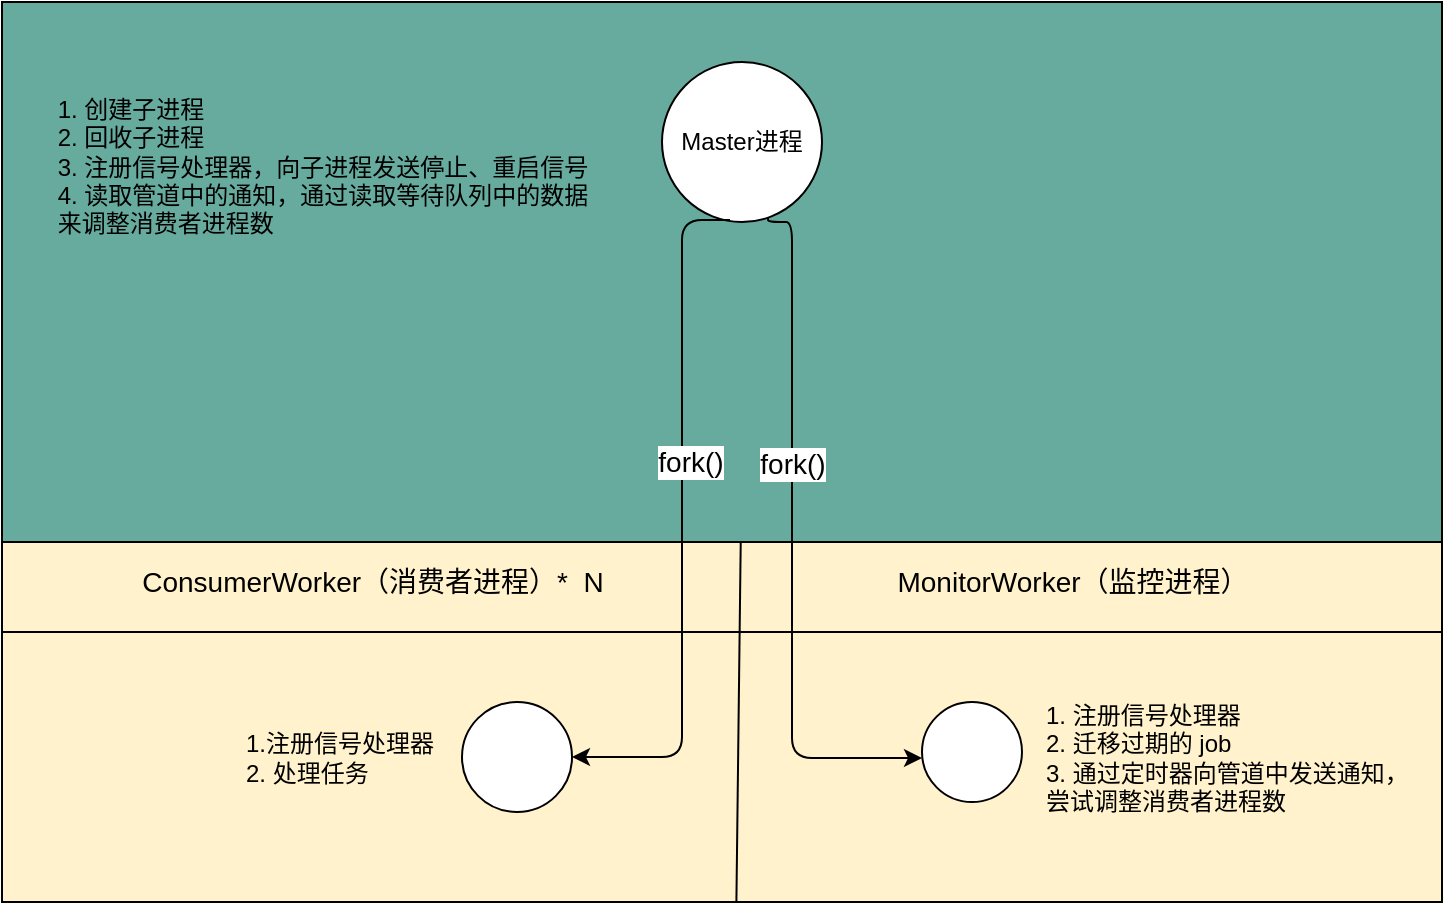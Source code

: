 <mxfile version="14.2.7" type="github">
  <diagram id="kGfZLU4s-NXNLW3dPl7-" name="Page-1">
    <mxGraphModel dx="1666" dy="771" grid="1" gridSize="10" guides="1" tooltips="1" connect="1" arrows="1" fold="1" page="1" pageScale="1" pageWidth="827" pageHeight="1169" math="0" shadow="0">
      <root>
        <mxCell id="0" />
        <mxCell id="1" parent="0" />
        <mxCell id="DldoQsXtl6lnJ0hswHK6-1" value="" style="rounded=0;whiteSpace=wrap;html=1;fillColor=#67AB9F;" vertex="1" parent="1">
          <mxGeometry x="70" y="170" width="720" height="450" as="geometry" />
        </mxCell>
        <mxCell id="DldoQsXtl6lnJ0hswHK6-2" value="" style="rounded=0;whiteSpace=wrap;html=1;fillColor=#FFF2CC;" vertex="1" parent="1">
          <mxGeometry x="70" y="440" width="720" height="180" as="geometry" />
        </mxCell>
        <mxCell id="DldoQsXtl6lnJ0hswHK6-3" value="" style="endArrow=none;html=1;exitX=0.513;exitY=0;exitDx=0;exitDy=0;exitPerimeter=0;entryX=0.51;entryY=1;entryDx=0;entryDy=0;entryPerimeter=0;" edge="1" parent="1" source="DldoQsXtl6lnJ0hswHK6-2" target="DldoQsXtl6lnJ0hswHK6-2">
          <mxGeometry width="50" height="50" relative="1" as="geometry">
            <mxPoint x="500" y="400" as="sourcePoint" />
            <mxPoint x="550" y="350" as="targetPoint" />
          </mxGeometry>
        </mxCell>
        <mxCell id="DldoQsXtl6lnJ0hswHK6-4" value="" style="endArrow=none;html=1;exitX=0;exitY=0.25;exitDx=0;exitDy=0;entryX=1;entryY=0.25;entryDx=0;entryDy=0;" edge="1" parent="1" source="DldoQsXtl6lnJ0hswHK6-2" target="DldoQsXtl6lnJ0hswHK6-2">
          <mxGeometry width="50" height="50" relative="1" as="geometry">
            <mxPoint x="500" y="400" as="sourcePoint" />
            <mxPoint x="550" y="350" as="targetPoint" />
          </mxGeometry>
        </mxCell>
        <mxCell id="DldoQsXtl6lnJ0hswHK6-5" value="&lt;font style=&quot;font-size: 14px&quot;&gt;ConsumerWorker（消费者进程）*&amp;nbsp; N&lt;/font&gt;" style="text;html=1;align=center;verticalAlign=middle;resizable=0;points=[];autosize=1;" vertex="1" parent="1">
          <mxGeometry x="130" y="450" width="250" height="20" as="geometry" />
        </mxCell>
        <mxCell id="DldoQsXtl6lnJ0hswHK6-8" value="" style="ellipse;whiteSpace=wrap;html=1;aspect=fixed;" vertex="1" parent="1">
          <mxGeometry x="300" y="520" width="55" height="55" as="geometry" />
        </mxCell>
        <mxCell id="DldoQsXtl6lnJ0hswHK6-10" value="" style="ellipse;whiteSpace=wrap;html=1;aspect=fixed;" vertex="1" parent="1">
          <mxGeometry x="530" y="520" width="50" height="50" as="geometry" />
        </mxCell>
        <mxCell id="DldoQsXtl6lnJ0hswHK6-11" value="&lt;font style=&quot;font-size: 14px&quot;&gt;MonitorWorker（监控进程）&lt;/font&gt;" style="text;html=1;align=center;verticalAlign=middle;resizable=0;points=[];autosize=1;" vertex="1" parent="1">
          <mxGeometry x="510" y="450" width="190" height="20" as="geometry" />
        </mxCell>
        <mxCell id="DldoQsXtl6lnJ0hswHK6-12" value="Master进程" style="ellipse;whiteSpace=wrap;html=1;aspect=fixed;" vertex="1" parent="1">
          <mxGeometry x="400" y="200" width="80" height="80" as="geometry" />
        </mxCell>
        <mxCell id="DldoQsXtl6lnJ0hswHK6-14" value="" style="edgeStyle=segmentEdgeStyle;endArrow=classic;html=1;exitX=0.425;exitY=0.988;exitDx=0;exitDy=0;exitPerimeter=0;entryX=1;entryY=0.5;entryDx=0;entryDy=0;" edge="1" parent="1" source="DldoQsXtl6lnJ0hswHK6-12" target="DldoQsXtl6lnJ0hswHK6-8">
          <mxGeometry width="50" height="50" relative="1" as="geometry">
            <mxPoint x="500" y="550" as="sourcePoint" />
            <mxPoint x="550" y="500" as="targetPoint" />
            <Array as="points">
              <mxPoint x="410" y="279" />
              <mxPoint x="410" y="548" />
            </Array>
          </mxGeometry>
        </mxCell>
        <mxCell id="DldoQsXtl6lnJ0hswHK6-15" value="&lt;font style=&quot;font-size: 14px&quot;&gt;fork()&lt;/font&gt;" style="edgeLabel;html=1;align=center;verticalAlign=middle;resizable=0;points=[];" vertex="1" connectable="0" parent="DldoQsXtl6lnJ0hswHK6-14">
          <mxGeometry x="-0.263" relative="1" as="geometry">
            <mxPoint x="4" y="17" as="offset" />
          </mxGeometry>
        </mxCell>
        <mxCell id="DldoQsXtl6lnJ0hswHK6-16" value="" style="edgeStyle=segmentEdgeStyle;endArrow=classic;html=1;exitX=0.663;exitY=0.975;exitDx=0;exitDy=0;exitPerimeter=0;" edge="1" parent="1" source="DldoQsXtl6lnJ0hswHK6-12">
          <mxGeometry width="50" height="50" relative="1" as="geometry">
            <mxPoint x="450" y="280" as="sourcePoint" />
            <mxPoint x="530" y="548" as="targetPoint" />
            <Array as="points">
              <mxPoint x="453" y="280" />
              <mxPoint x="465" y="280" />
              <mxPoint x="465" y="548" />
            </Array>
          </mxGeometry>
        </mxCell>
        <mxCell id="DldoQsXtl6lnJ0hswHK6-19" value="&lt;font style=&quot;font-size: 14px&quot;&gt;fork()&lt;/font&gt;" style="edgeLabel;html=1;align=center;verticalAlign=middle;resizable=0;points=[];" vertex="1" connectable="0" parent="1">
          <mxGeometry x="440" y="400.0" as="geometry">
            <mxPoint x="25" y="1" as="offset" />
          </mxGeometry>
        </mxCell>
        <mxCell id="DldoQsXtl6lnJ0hswHK6-20" value="1.&amp;nbsp;注册信号处理器&lt;br&gt;2. 迁移过期的 job&lt;br&gt;3.&amp;nbsp;通过定时器向管道中发送通知，&lt;br&gt;尝试调整消费者进程数" style="text;html=1;align=left;verticalAlign=middle;resizable=0;points=[];autosize=1;" vertex="1" parent="1">
          <mxGeometry x="590" y="517.5" width="200" height="60" as="geometry" />
        </mxCell>
        <mxCell id="DldoQsXtl6lnJ0hswHK6-21" value="1.注册信号处理器&lt;br&gt;2. 处理任务" style="text;html=1;align=left;verticalAlign=middle;resizable=0;points=[];autosize=1;" vertex="1" parent="1">
          <mxGeometry x="190" y="532.5" width="110" height="30" as="geometry" />
        </mxCell>
        <mxCell id="DldoQsXtl6lnJ0hswHK6-22" value="&lt;div style=&quot;text-align: left&quot;&gt;&lt;br&gt;&lt;/div&gt;&lt;div style=&quot;text-align: left&quot;&gt;&lt;span&gt;1. 创建子进程&lt;/span&gt;&lt;/div&gt;&lt;div style=&quot;text-align: left&quot;&gt;&lt;span&gt;2. 回收子进程&lt;/span&gt;&lt;/div&gt;&lt;div style=&quot;text-align: left&quot;&gt;&lt;span&gt;3. 注册信号处理器，向子进程发送停止、重启信号&lt;/span&gt;&lt;/div&gt;&lt;div style=&quot;text-align: left&quot;&gt;&lt;span&gt;4. 读取管道中的通知，&lt;/span&gt;&lt;span&gt;通过读取等待队&lt;/span&gt;&lt;span&gt;列中的数据&lt;/span&gt;&lt;/div&gt;&lt;div style=&quot;text-align: left&quot;&gt;&lt;span&gt;来调整消费者进程数&lt;/span&gt;&lt;/div&gt;" style="text;html=1;align=center;verticalAlign=middle;resizable=0;points=[];autosize=1;" vertex="1" parent="1">
          <mxGeometry x="90" y="200" width="280" height="90" as="geometry" />
        </mxCell>
      </root>
    </mxGraphModel>
  </diagram>
</mxfile>
